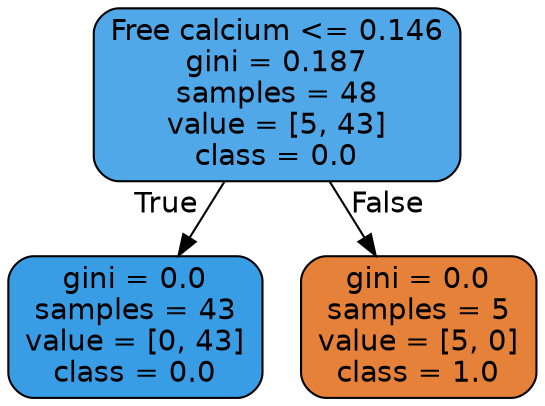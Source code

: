 digraph Tree {
node [shape=box, style="filled, rounded", color="black", fontname="helvetica"] ;
edge [fontname="helvetica"] ;
0 [label="Free calcium <= 0.146\ngini = 0.187\nsamples = 48\nvalue = [5, 43]\nclass = 0.0", fillcolor="#50a8e8"] ;
1 [label="gini = 0.0\nsamples = 43\nvalue = [0, 43]\nclass = 0.0", fillcolor="#399de5"] ;
0 -> 1 [labeldistance=2.5, labelangle=45, headlabel="True"] ;
2 [label="gini = 0.0\nsamples = 5\nvalue = [5, 0]\nclass = 1.0", fillcolor="#e58139"] ;
0 -> 2 [labeldistance=2.5, labelangle=-45, headlabel="False"] ;
}